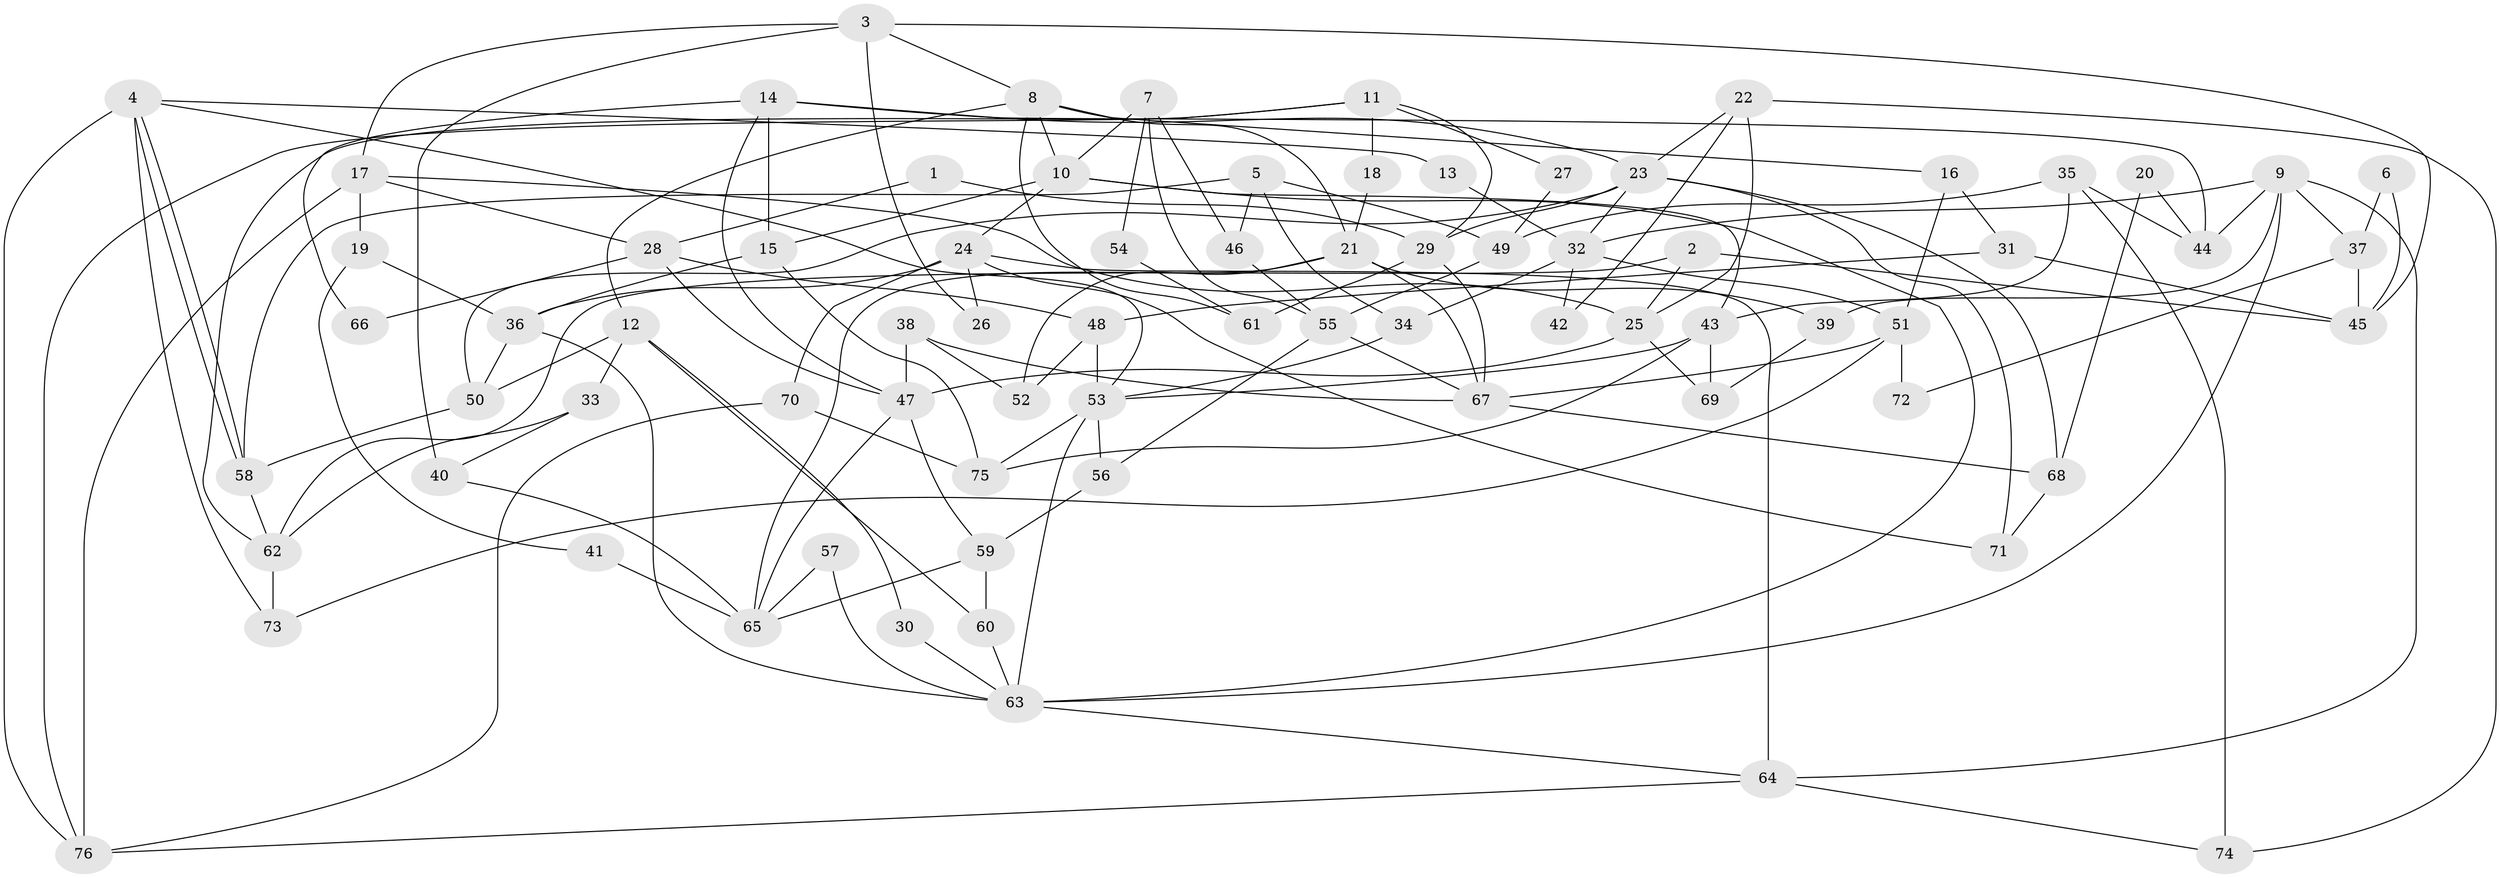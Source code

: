 // coarse degree distribution, {5: 0.25806451612903225, 6: 0.12903225806451613, 9: 0.06451612903225806, 4: 0.1935483870967742, 8: 0.0967741935483871, 7: 0.0967741935483871, 3: 0.0967741935483871, 12: 0.03225806451612903, 10: 0.03225806451612903}
// Generated by graph-tools (version 1.1) at 2025/37/03/04/25 23:37:02]
// undirected, 76 vertices, 152 edges
graph export_dot {
  node [color=gray90,style=filled];
  1;
  2;
  3;
  4;
  5;
  6;
  7;
  8;
  9;
  10;
  11;
  12;
  13;
  14;
  15;
  16;
  17;
  18;
  19;
  20;
  21;
  22;
  23;
  24;
  25;
  26;
  27;
  28;
  29;
  30;
  31;
  32;
  33;
  34;
  35;
  36;
  37;
  38;
  39;
  40;
  41;
  42;
  43;
  44;
  45;
  46;
  47;
  48;
  49;
  50;
  51;
  52;
  53;
  54;
  55;
  56;
  57;
  58;
  59;
  60;
  61;
  62;
  63;
  64;
  65;
  66;
  67;
  68;
  69;
  70;
  71;
  72;
  73;
  74;
  75;
  76;
  1 -- 29;
  1 -- 28;
  2 -- 25;
  2 -- 62;
  2 -- 45;
  3 -- 17;
  3 -- 8;
  3 -- 26;
  3 -- 40;
  3 -- 45;
  4 -- 53;
  4 -- 58;
  4 -- 58;
  4 -- 13;
  4 -- 73;
  4 -- 76;
  5 -- 58;
  5 -- 34;
  5 -- 46;
  5 -- 49;
  6 -- 37;
  6 -- 45;
  7 -- 55;
  7 -- 10;
  7 -- 46;
  7 -- 54;
  8 -- 16;
  8 -- 10;
  8 -- 12;
  8 -- 21;
  8 -- 61;
  9 -- 44;
  9 -- 63;
  9 -- 32;
  9 -- 37;
  9 -- 39;
  9 -- 64;
  10 -- 63;
  10 -- 43;
  10 -- 15;
  10 -- 24;
  11 -- 76;
  11 -- 62;
  11 -- 18;
  11 -- 27;
  11 -- 29;
  12 -- 60;
  12 -- 30;
  12 -- 33;
  12 -- 50;
  13 -- 32;
  14 -- 23;
  14 -- 47;
  14 -- 15;
  14 -- 44;
  14 -- 66;
  15 -- 36;
  15 -- 75;
  16 -- 31;
  16 -- 51;
  17 -- 25;
  17 -- 76;
  17 -- 19;
  17 -- 28;
  18 -- 21;
  19 -- 36;
  19 -- 41;
  20 -- 68;
  20 -- 44;
  21 -- 67;
  21 -- 39;
  21 -- 52;
  21 -- 65;
  22 -- 74;
  22 -- 23;
  22 -- 25;
  22 -- 42;
  23 -- 68;
  23 -- 50;
  23 -- 29;
  23 -- 32;
  23 -- 71;
  24 -- 64;
  24 -- 26;
  24 -- 36;
  24 -- 70;
  24 -- 71;
  25 -- 47;
  25 -- 69;
  27 -- 49;
  28 -- 48;
  28 -- 47;
  28 -- 66;
  29 -- 61;
  29 -- 67;
  30 -- 63;
  31 -- 48;
  31 -- 45;
  32 -- 34;
  32 -- 42;
  32 -- 51;
  33 -- 62;
  33 -- 40;
  34 -- 53;
  35 -- 43;
  35 -- 49;
  35 -- 44;
  35 -- 74;
  36 -- 50;
  36 -- 63;
  37 -- 45;
  37 -- 72;
  38 -- 67;
  38 -- 47;
  38 -- 52;
  39 -- 69;
  40 -- 65;
  41 -- 65;
  43 -- 53;
  43 -- 69;
  43 -- 75;
  46 -- 55;
  47 -- 65;
  47 -- 59;
  48 -- 52;
  48 -- 53;
  49 -- 55;
  50 -- 58;
  51 -- 67;
  51 -- 72;
  51 -- 73;
  53 -- 75;
  53 -- 63;
  53 -- 56;
  54 -- 61;
  55 -- 56;
  55 -- 67;
  56 -- 59;
  57 -- 63;
  57 -- 65;
  58 -- 62;
  59 -- 65;
  59 -- 60;
  60 -- 63;
  62 -- 73;
  63 -- 64;
  64 -- 76;
  64 -- 74;
  67 -- 68;
  68 -- 71;
  70 -- 75;
  70 -- 76;
}
